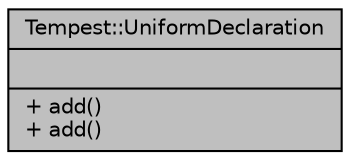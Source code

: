 digraph "Tempest::UniformDeclaration"
{
  edge [fontname="Helvetica",fontsize="10",labelfontname="Helvetica",labelfontsize="10"];
  node [fontname="Helvetica",fontsize="10",shape=record];
  Node1 [label="{Tempest::UniformDeclaration\n||+ add()\l+ add()\l}",height=0.2,width=0.4,color="black", fillcolor="grey75", style="filled", fontcolor="black"];
}
